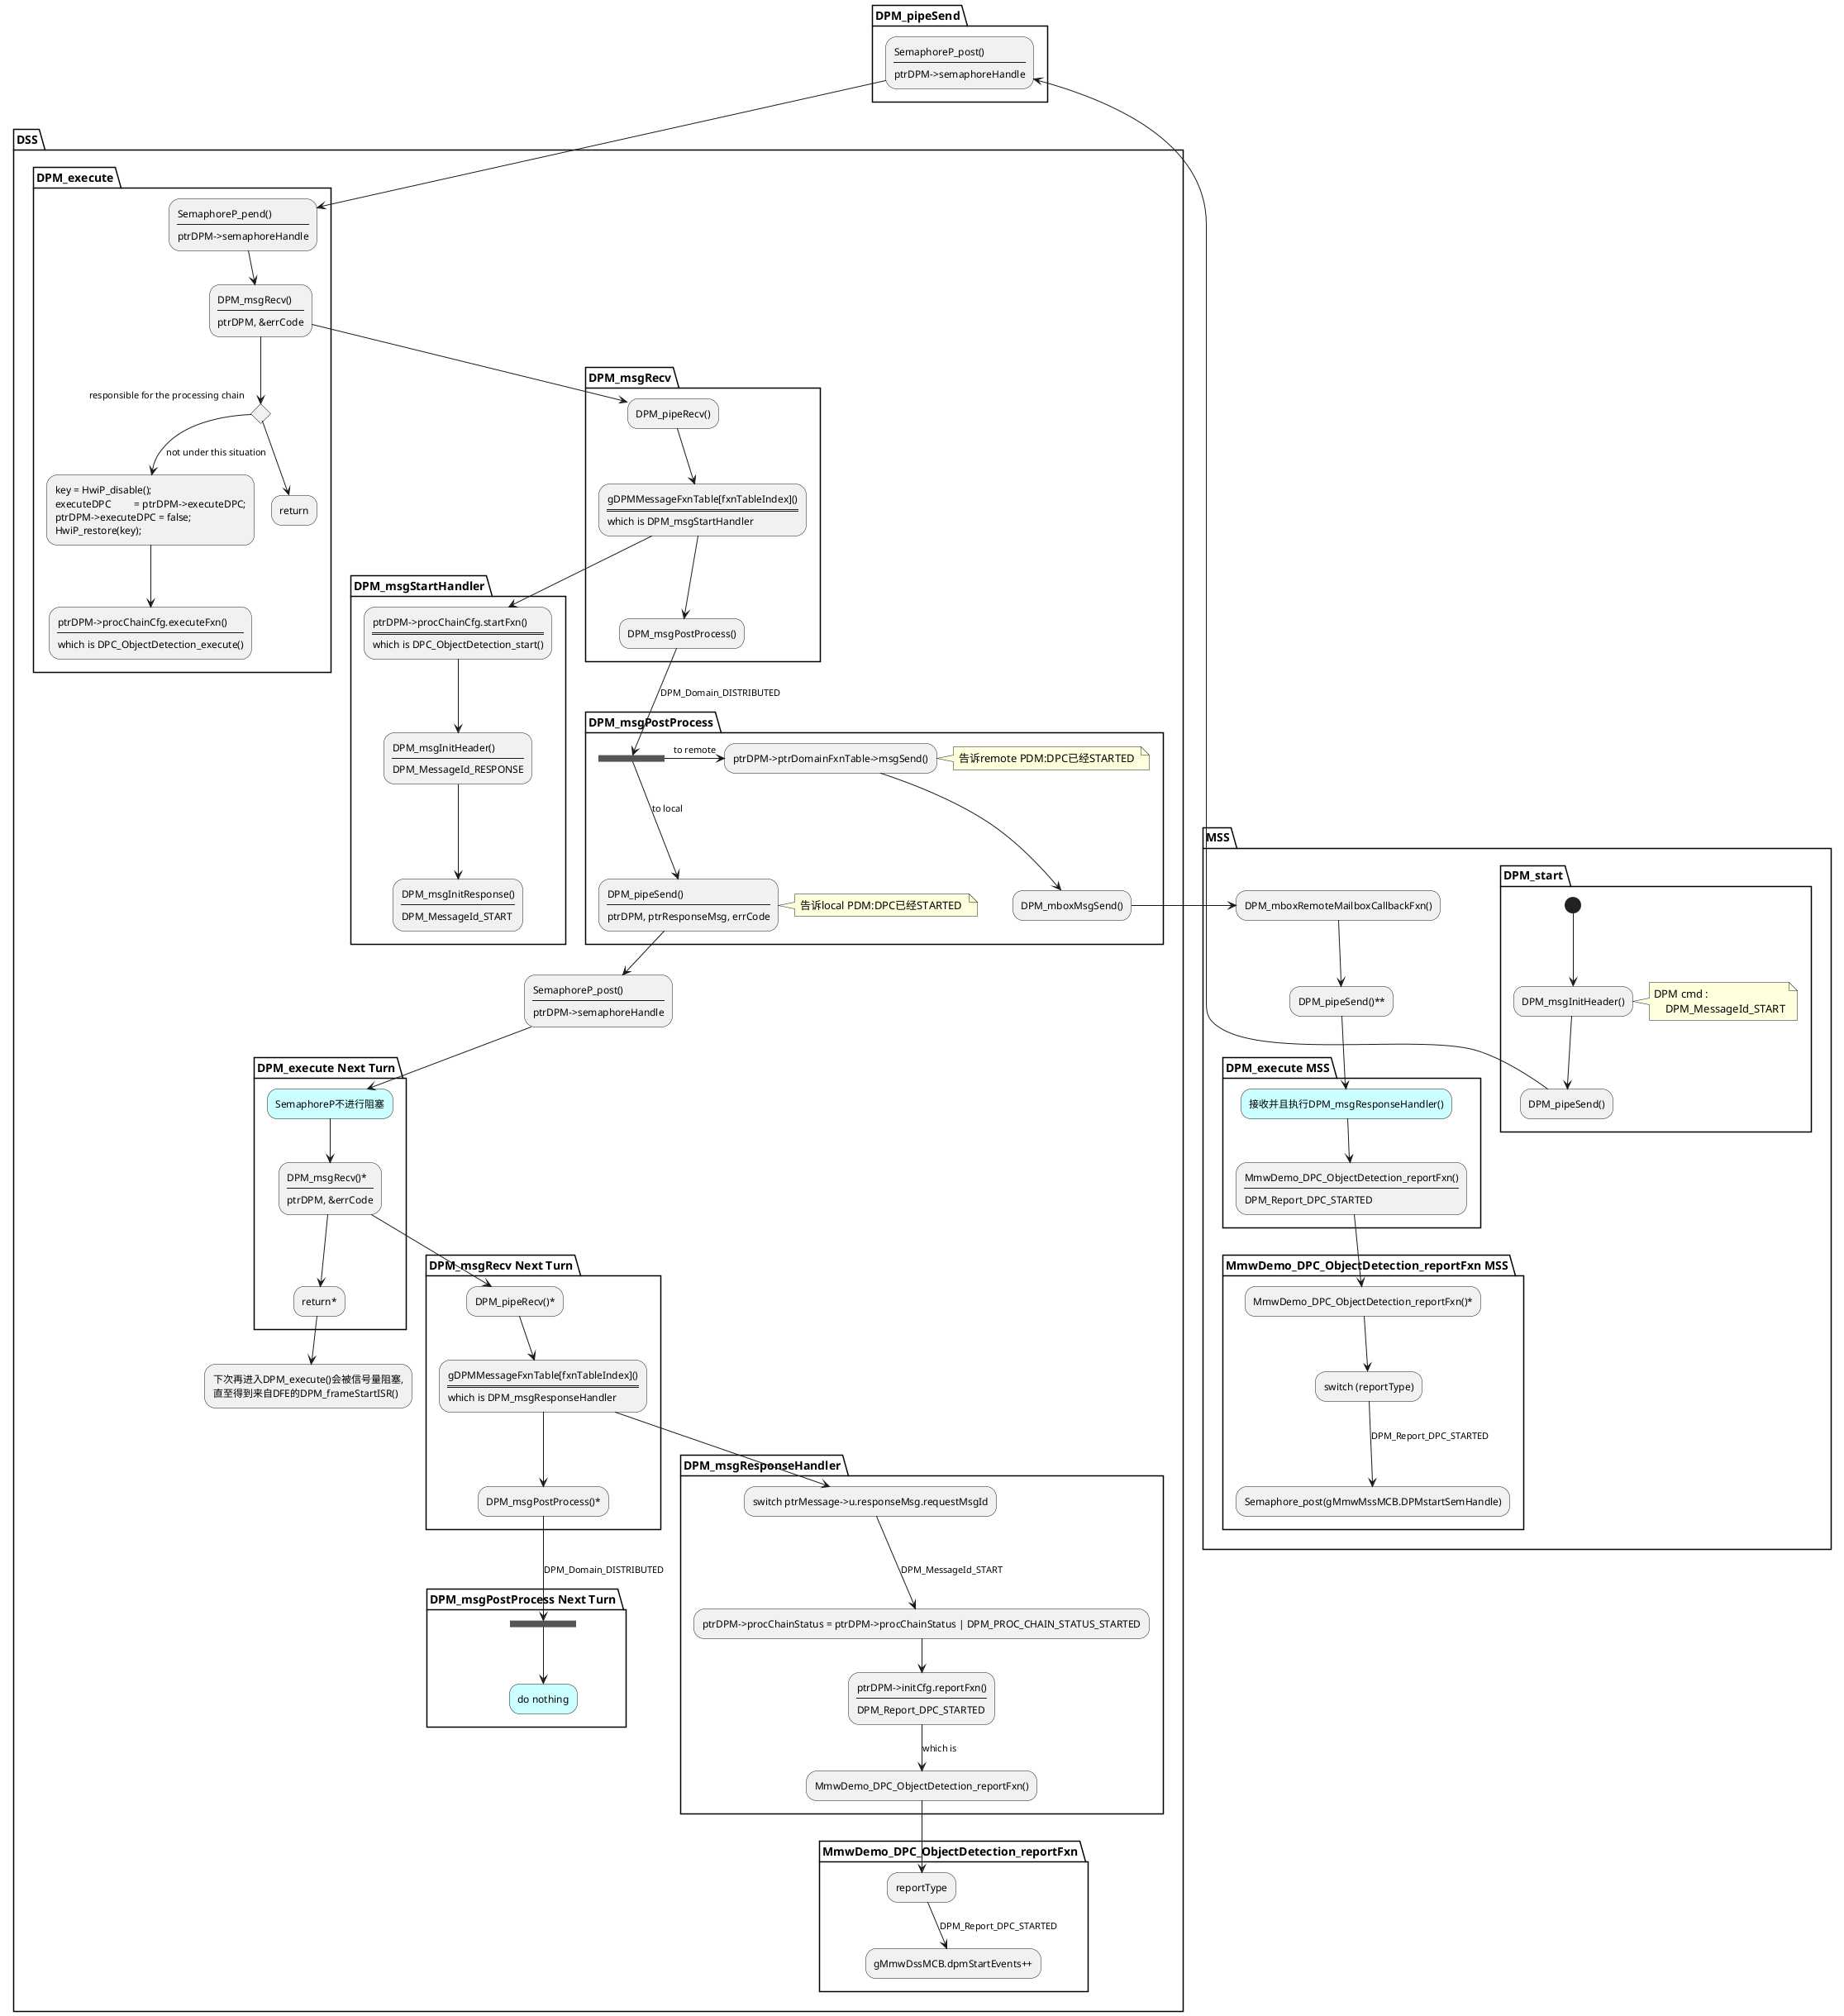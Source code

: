 @startuml DSSgetDPMstart
    partition MSS
        partition DPM_start
            (*)--> DPM_msgInitHeader()

            note right
                DPM cmd : 
                    DPM_MessageId_START
            end note

            --> DPM_pipeSend()
        end partition

        "DPM_mboxRemoteMailboxCallbackFxn()"-->DPM_pipeSend()**

        partition "DPM_execute MSS"
            "DPM_pipeSend()**"-->"接收并且执行DPM_msgResponseHandler()" #CCFFFF
            -->"MmwDemo_DPC_ObjectDetection_reportFxn()
            ----
            DPM_Report_DPC_STARTED" as A9
        end partition

        partition "MmwDemo_DPC_ObjectDetection_reportFxn MSS"
            A9--> MmwDemo_DPC_ObjectDetection_reportFxn()*
            -->switch (reportType)
            -->[DPM_Report_DPC_STARTED]Semaphore_post(gMmwMssMCB.DPMstartSemHandle)
        end partition
        ' Mailbox_write()
    end partition

    partition DPM_pipeSend
        "DPM_pipeSend()" -->"SemaphoreP_post()
            ---- 
            ptrDPM->semaphoreHandle" as A1
    end partition

    partition DSS
        partition DPM_execute
            A1-->"SemaphoreP_pend()
            ---- 
            ptrDPM->semaphoreHandle"

            -->"DPM_msgRecv()
            ----
            ptrDPM, &errCode" as A2

            if "responsible for the processing chain"
                -->[not under this situation] "key = HwiP_disable();
                executeDPC         = ptrDPM->executeDPC;
                ptrDPM->executeDPC = false;
                HwiP_restore(key);"
                --> "ptrDPM->procChainCfg.executeFxn()
                ----
                which is DPC_ObjectDetection_execute()" as A4
            else 
                --> return
            endif
        end partition

        partition DPM_msgRecv
            A2 --> DPM_pipeRecv()
            -->"gDPMMessageFxnTable[fxnTableIndex]()
            ====
            which is DPM_msgStartHandler" as A3
            --> DPM_msgPostProcess()
        end partition

        partition DPM_msgStartHandler
            A3 -->"ptrDPM->procChainCfg.startFxn()
            ====
            which is DPC_ObjectDetection_start()"
            -->"DPM_msgInitHeader()
            ----
            DPM_MessageId_RESPONSE"
            -->"DPM_msgInitResponse()
            ----
            DPM_MessageId_START"
        end partition

        partition DPM_msgPostProcess
            "DPM_msgPostProcess()"-->[DPM_Domain_DISTRIBUTED]==S1==

            ==S1==-->[to local]"DPM_pipeSend()
            ----
            ptrDPM, ptrResponseMsg, errCode" as A5

            note right
                告诉local PDM:DPC已经STARTED 
            end note

            ==S1==->[to remote]"ptrDPM->ptrDomainFxnTable->msgSend()"

            note right
                告诉remote PDM:DPC已经STARTED 
            end note

            -->DPM_mboxMsgSend()
            ->"DPM_mboxRemoteMailboxCallbackFxn()"
        end partition

            A5 -->"SemaphoreP_post()
            ---- 
            ptrDPM->semaphoreHandle" as A6

        partition "DPM_execute Next Turn"
            A6 --> SemaphoreP不进行阻塞 #CCFFFF
            -->"DPM_msgRecv()*
            ----
            ptrDPM, &errCode" as A7
            -->return*
        end partition

        "return*"-->"下次再进入DPM_execute()会被信号量阻塞,
        直至得到来自DFE的DPM_frameStartISR()"

        partition "DPM_msgRecv Next Turn"
            A7-->DPM_pipeRecv()*
            --> "gDPMMessageFxnTable[fxnTableIndex]()
            ====
            which is DPM_msgResponseHandler" as A8
            -->DPM_msgPostProcess()*
        end partition

        partition "DPM_msgResponseHandler"
            A8 --> "switch ptrMessage->u.responseMsg.requestMsgId"
            --> [DPM_MessageId_START] "ptrDPM->procChainStatus = ptrDPM->procChainStatus | DPM_PROC_CHAIN_STATUS_STARTED"
            --> "ptrDPM->initCfg.reportFxn()
            ----
            DPM_Report_DPC_STARTED
            "
            --> [which is]"MmwDemo_DPC_ObjectDetection_reportFxn()"
        end partition

        partition "MmwDemo_DPC_ObjectDetection_reportFxn"
            "MmwDemo_DPC_ObjectDetection_reportFxn()"-->reportType
            -->[DPM_Report_DPC_STARTED]gMmwDssMCB.dpmStartEvents++
        end partition

        partition "DPM_msgPostProcess Next Turn"
            "DPM_msgPostProcess()*"-->[DPM_Domain_DISTRIBUTED]==S2==
            --> do nothing #CCFFFF
        end partition

    end partition


@enduml